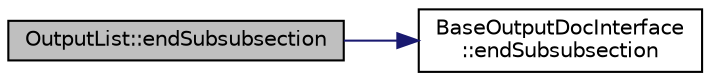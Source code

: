 digraph "OutputList::endSubsubsection"
{
 // LATEX_PDF_SIZE
  edge [fontname="Helvetica",fontsize="10",labelfontname="Helvetica",labelfontsize="10"];
  node [fontname="Helvetica",fontsize="10",shape=record];
  rankdir="LR";
  Node1 [label="OutputList::endSubsubsection",height=0.2,width=0.4,color="black", fillcolor="grey75", style="filled", fontcolor="black",tooltip=" "];
  Node1 -> Node2 [color="midnightblue",fontsize="10",style="solid",fontname="Helvetica"];
  Node2 [label="BaseOutputDocInterface\l::endSubsubsection",height=0.2,width=0.4,color="black", fillcolor="white", style="filled",URL="$classBaseOutputDocInterface.html#a760a6b33b261dafc6625b3cf49ba2124",tooltip=" "];
}
